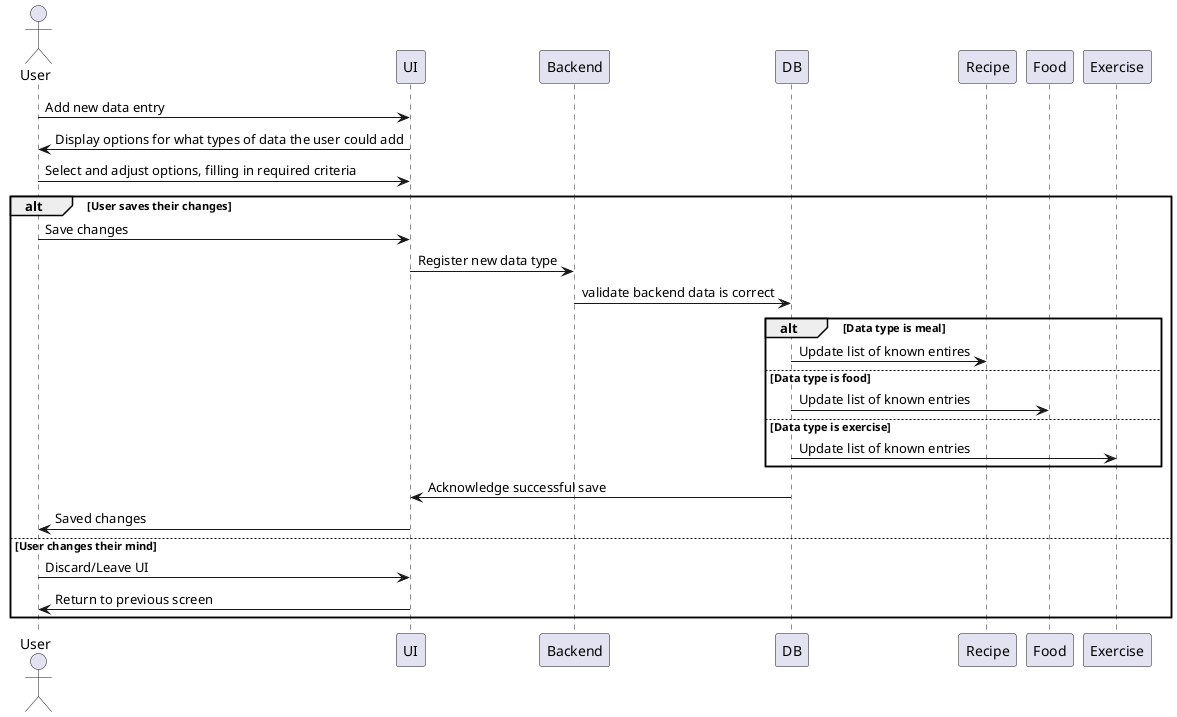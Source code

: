 @startuml
Actor User as human
human -> UI: Add new data entry
UI -> human: Display options for what types of data the user could add
human -> UI: Select and adjust options, filling in required criteria
alt User saves their changes
        human -> UI: Save changes
        UI -> Backend: Register new data type
        Backend -> DB: validate backend data is correct
        alt Data type is meal
                DB -> Recipe: Update list of known entires
        else Data type is food
                DB -> Food: Update list of known entries
        else Data type is exercise
                DB -> Exercise: Update list of known entries
        end
        DB -> UI: Acknowledge successful save
        UI -> human: Saved changes
else User changes their mind
        human -> UI: Discard/Leave UI
        UI -> human: Return to previous screen
end
@enduml
